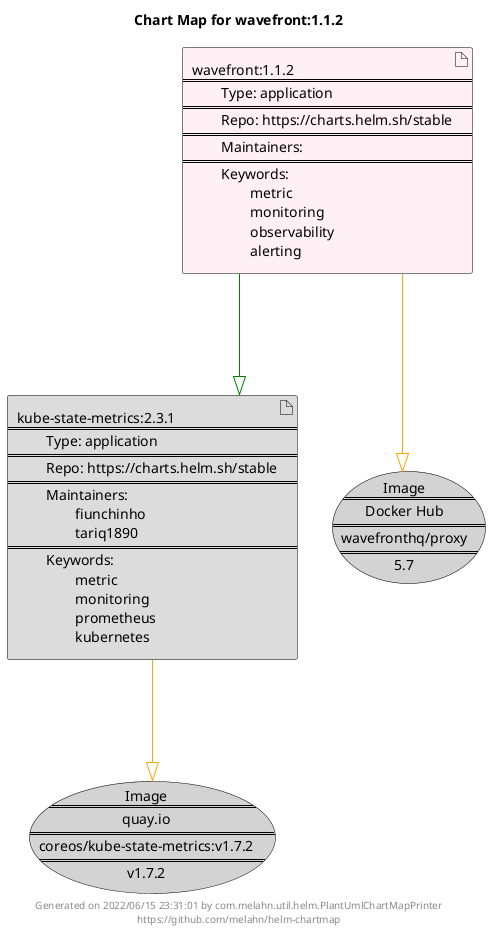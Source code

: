 @startuml
skinparam linetype ortho
skinparam backgroundColor white
skinparam usecaseBorderColor black
skinparam usecaseArrowColor LightSlateGray
skinparam artifactBorderColor black
skinparam artifactArrowColor LightSlateGray

title Chart Map for wavefront:1.1.2

'There are 2 referenced Helm Charts
artifact "kube-state-metrics:2.3.1\n====\n\tType: application\n====\n\tRepo: https://charts.helm.sh/stable\n====\n\tMaintainers: \n\t\tfiunchinho\n\t\ttariq1890\n====\n\tKeywords: \n\t\tmetric\n\t\tmonitoring\n\t\tprometheus\n\t\tkubernetes" as kube_state_metrics_2_3_1 #Gainsboro
artifact "wavefront:1.1.2\n====\n\tType: application\n====\n\tRepo: https://charts.helm.sh/stable\n====\n\tMaintainers: \n====\n\tKeywords: \n\t\tmetric\n\t\tmonitoring\n\t\tobservability\n\t\talerting" as wavefront_1_1_2 #LavenderBlush

'There are 2 referenced Docker Images
usecase "Image\n====\nquay.io\n====\ncoreos/kube-state-metrics:v1.7.2\n====\nv1.7.2" as quay_io_coreos_kube_state_metrics_v1_7_2 #LightGrey
usecase "Image\n====\nDocker Hub\n====\nwavefronthq/proxy\n====\n5.7" as wavefronthq_proxy_5_7 #LightGrey

'Chart Dependencies
wavefront_1_1_2--[#green]-|>kube_state_metrics_2_3_1
kube_state_metrics_2_3_1--[#orange]-|>quay_io_coreos_kube_state_metrics_v1_7_2
wavefront_1_1_2--[#orange]-|>wavefronthq_proxy_5_7

center footer Generated on 2022/06/15 23:31:01 by com.melahn.util.helm.PlantUmlChartMapPrinter\nhttps://github.com/melahn/helm-chartmap
@enduml
